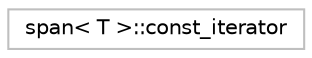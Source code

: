 digraph "Graphical Class Hierarchy"
{
 // LATEX_PDF_SIZE
  edge [fontname="Helvetica",fontsize="10",labelfontname="Helvetica",labelfontsize="10"];
  node [fontname="Helvetica",fontsize="10",shape=record];
  rankdir="LR";
  Node0 [label="span\< T \>::const_iterator",height=0.2,width=0.4,color="grey75", fillcolor="white", style="filled",tooltip="STL iterator class."];
}
